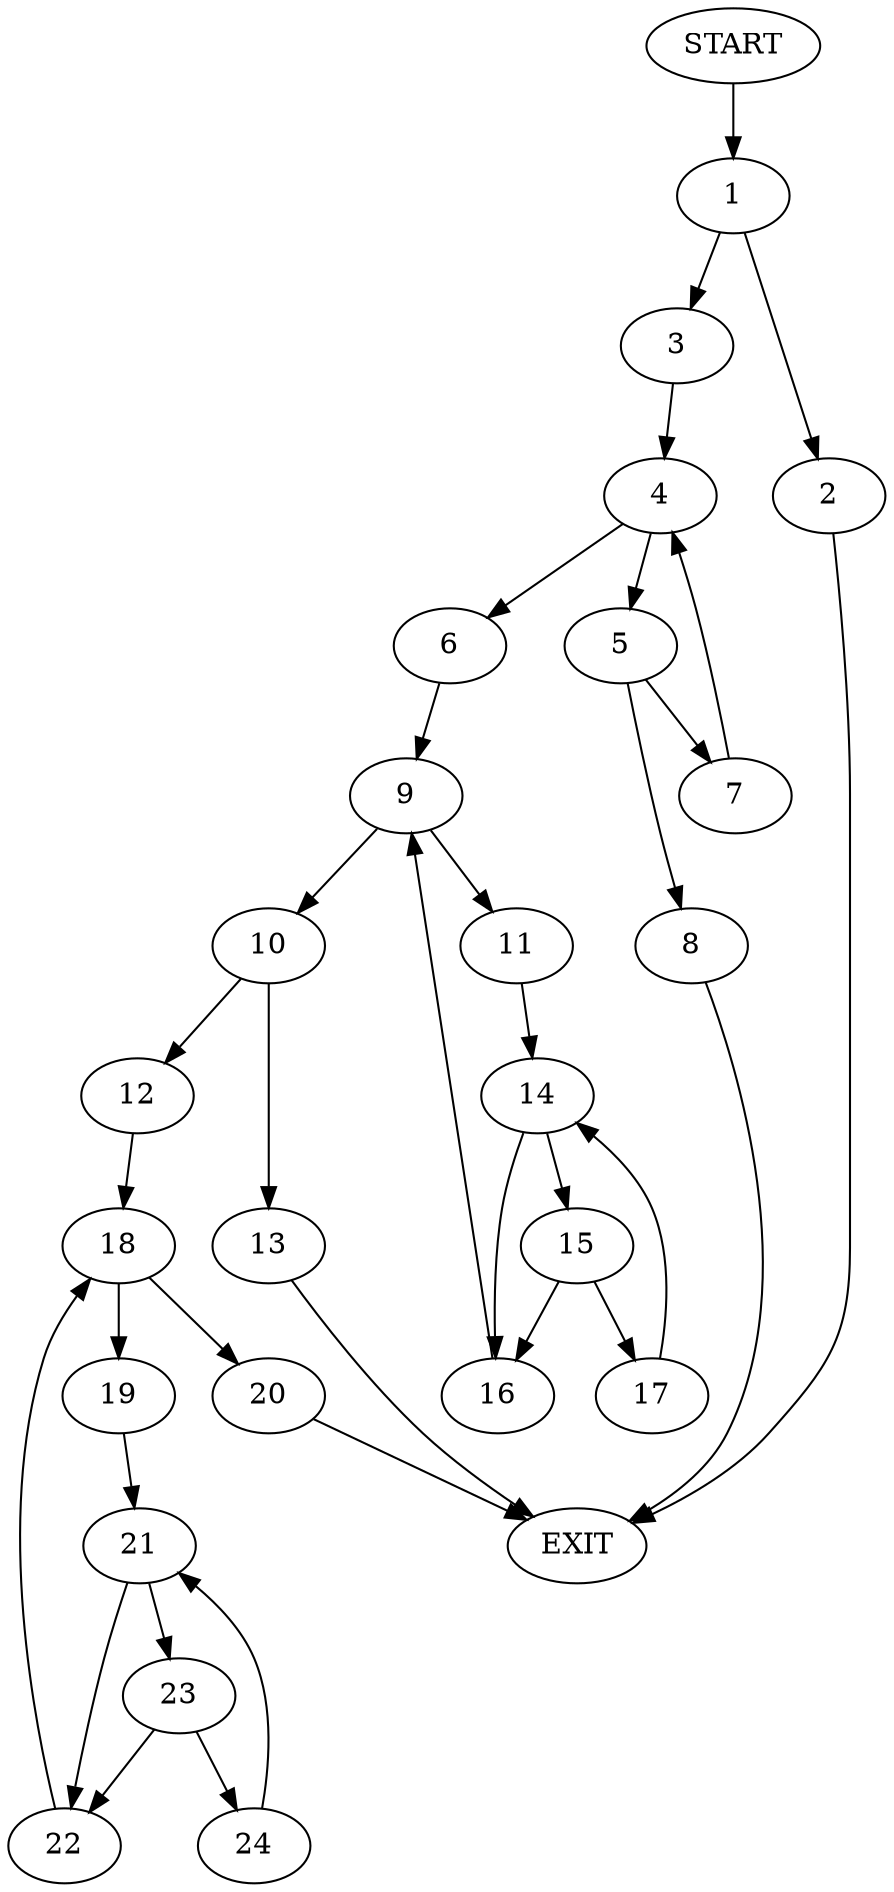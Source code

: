 digraph {
0 [label="START"]
25 [label="EXIT"]
0 -> 1
1 -> 2
1 -> 3
2 -> 25
3 -> 4
4 -> 5
4 -> 6
5 -> 7
5 -> 8
6 -> 9
7 -> 4
8 -> 25
9 -> 10
9 -> 11
10 -> 12
10 -> 13
11 -> 14
14 -> 15
14 -> 16
15 -> 16
15 -> 17
16 -> 9
17 -> 14
13 -> 25
12 -> 18
18 -> 19
18 -> 20
19 -> 21
20 -> 25
21 -> 22
21 -> 23
22 -> 18
23 -> 22
23 -> 24
24 -> 21
}
